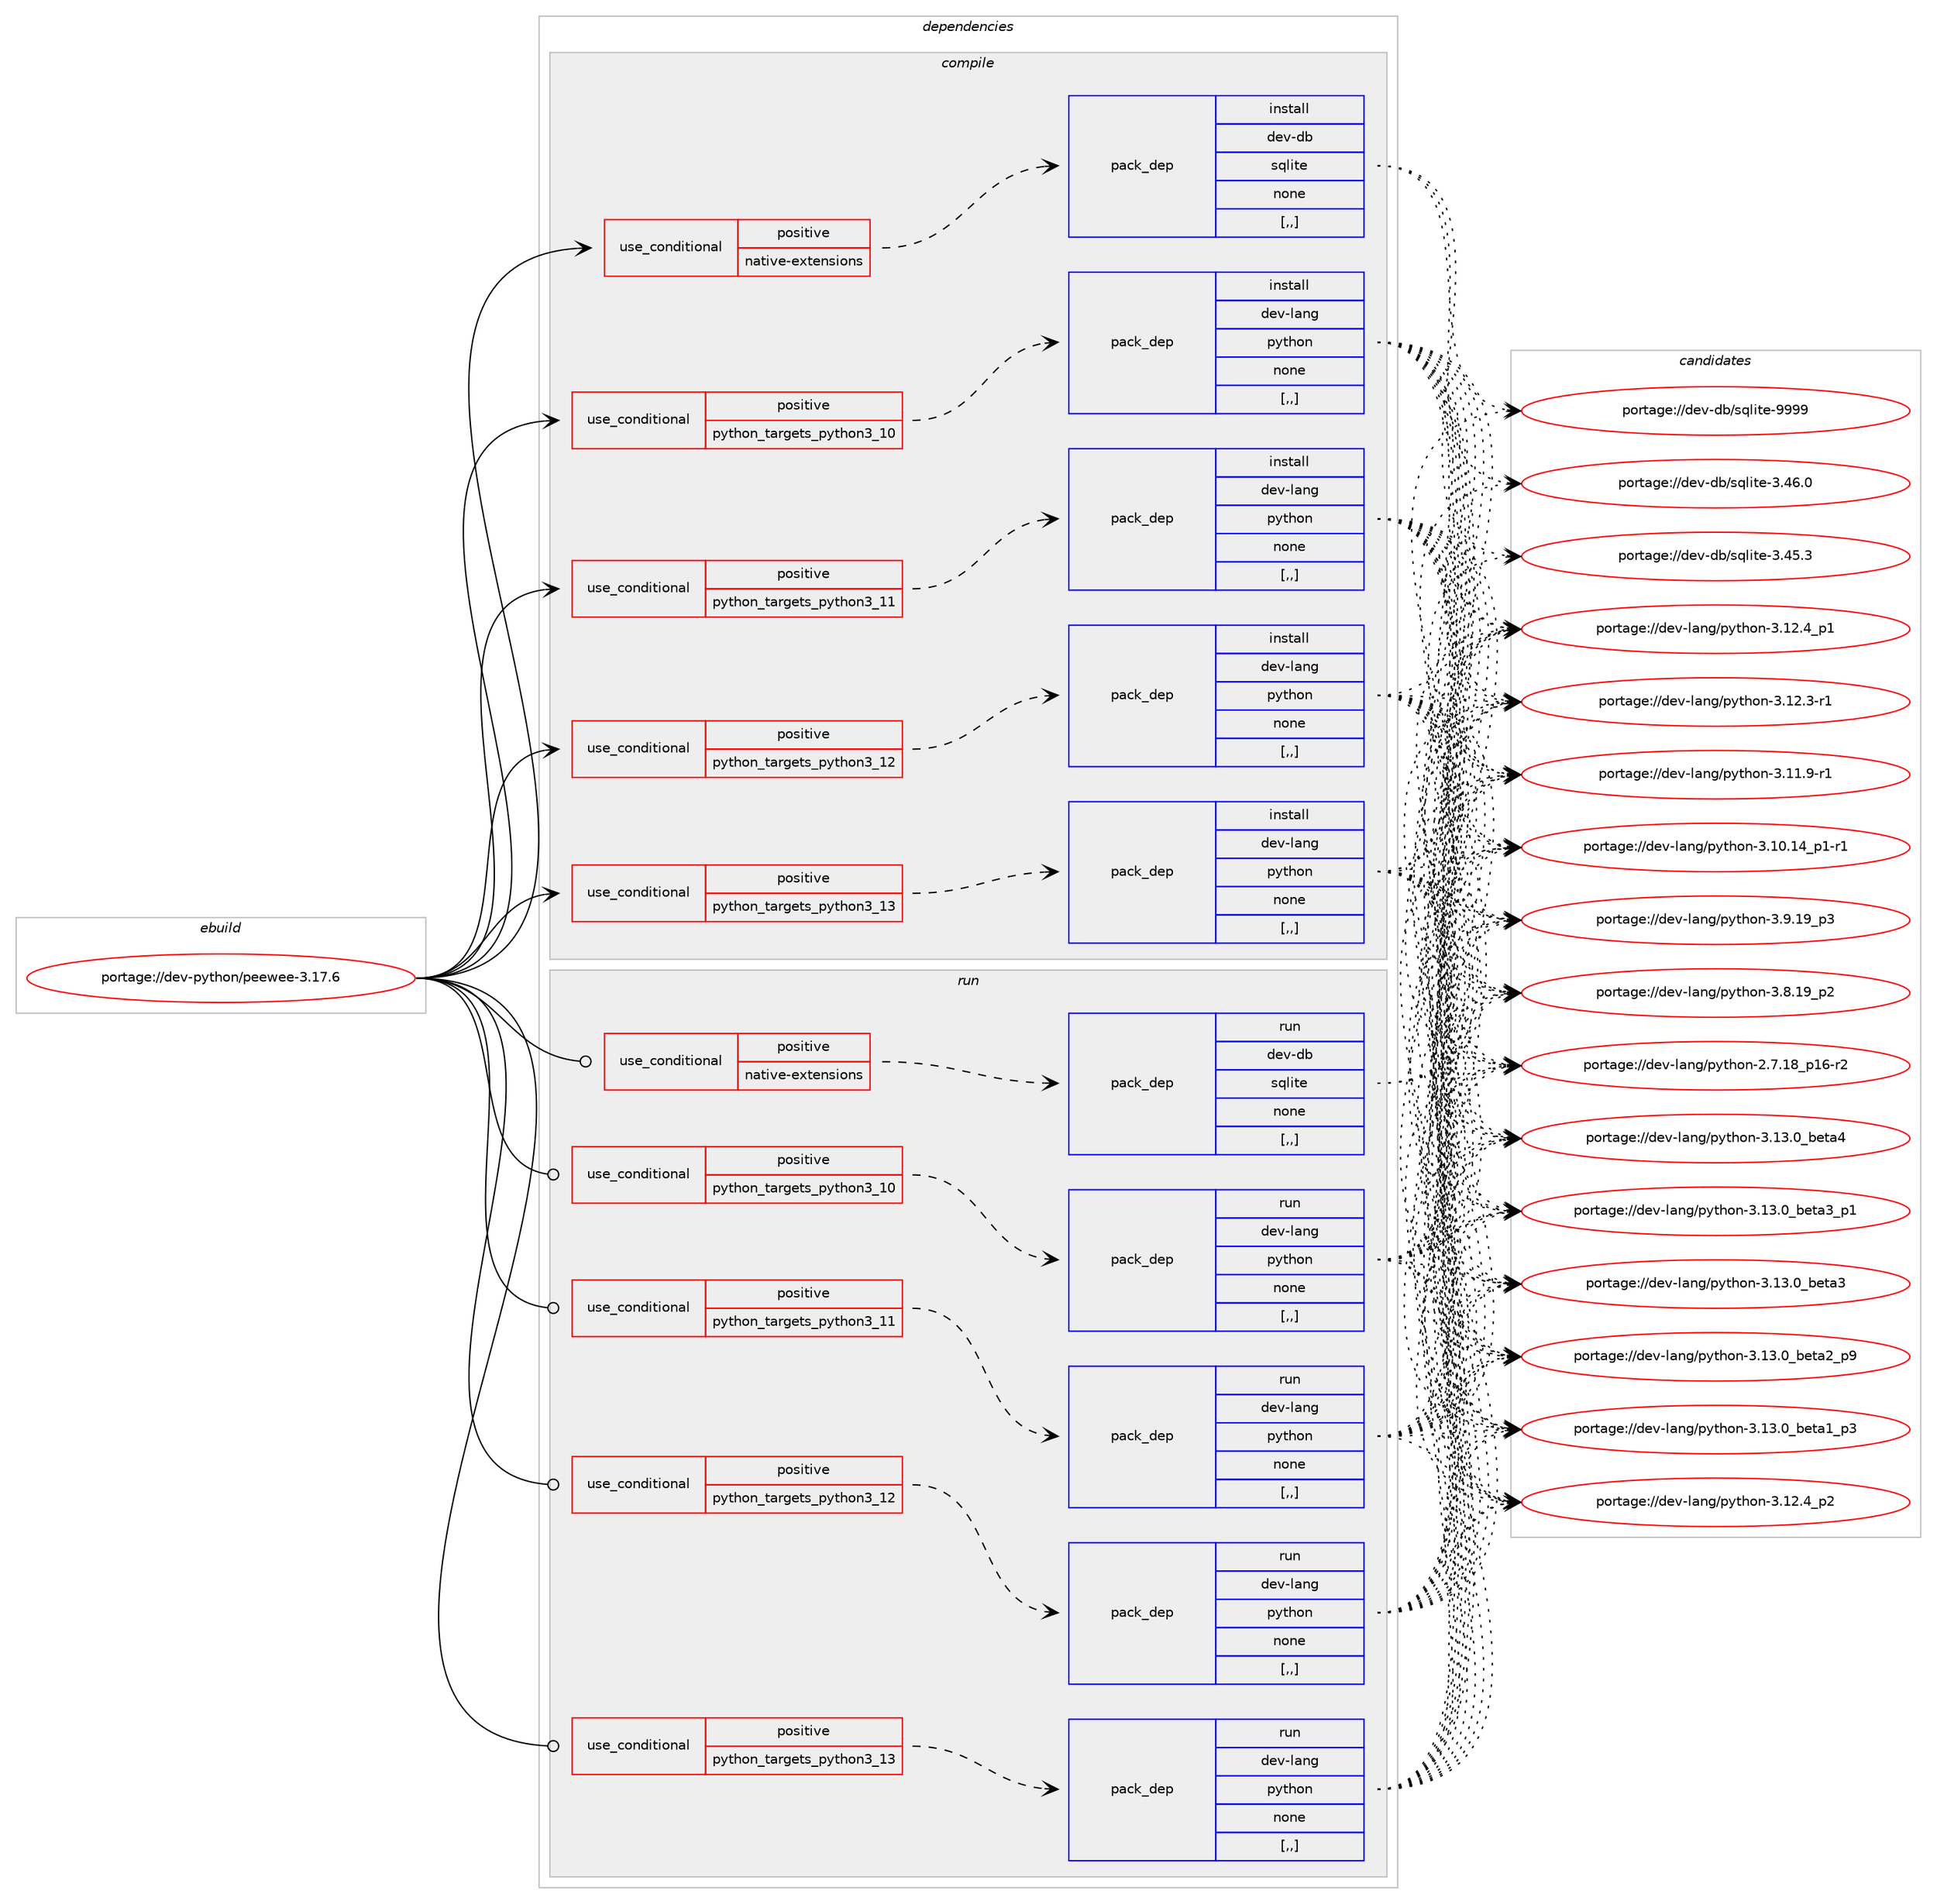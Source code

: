 digraph prolog {

# *************
# Graph options
# *************

newrank=true;
concentrate=true;
compound=true;
graph [rankdir=LR,fontname=Helvetica,fontsize=10,ranksep=1.5];#, ranksep=2.5, nodesep=0.2];
edge  [arrowhead=vee];
node  [fontname=Helvetica,fontsize=10];

# **********
# The ebuild
# **********

subgraph cluster_leftcol {
color=gray;
label=<<i>ebuild</i>>;
id [label="portage://dev-python/peewee-3.17.6", color=red, width=4, href="../dev-python/peewee-3.17.6.svg"];
}

# ****************
# The dependencies
# ****************

subgraph cluster_midcol {
color=gray;
label=<<i>dependencies</i>>;
subgraph cluster_compile {
fillcolor="#eeeeee";
style=filled;
label=<<i>compile</i>>;
subgraph cond35855 {
dependency154096 [label=<<TABLE BORDER="0" CELLBORDER="1" CELLSPACING="0" CELLPADDING="4"><TR><TD ROWSPAN="3" CELLPADDING="10">use_conditional</TD></TR><TR><TD>positive</TD></TR><TR><TD>native-extensions</TD></TR></TABLE>>, shape=none, color=red];
subgraph pack116990 {
dependency154097 [label=<<TABLE BORDER="0" CELLBORDER="1" CELLSPACING="0" CELLPADDING="4" WIDTH="220"><TR><TD ROWSPAN="6" CELLPADDING="30">pack_dep</TD></TR><TR><TD WIDTH="110">install</TD></TR><TR><TD>dev-db</TD></TR><TR><TD>sqlite</TD></TR><TR><TD>none</TD></TR><TR><TD>[,,]</TD></TR></TABLE>>, shape=none, color=blue];
}
dependency154096:e -> dependency154097:w [weight=20,style="dashed",arrowhead="vee"];
}
id:e -> dependency154096:w [weight=20,style="solid",arrowhead="vee"];
subgraph cond35856 {
dependency154098 [label=<<TABLE BORDER="0" CELLBORDER="1" CELLSPACING="0" CELLPADDING="4"><TR><TD ROWSPAN="3" CELLPADDING="10">use_conditional</TD></TR><TR><TD>positive</TD></TR><TR><TD>python_targets_python3_10</TD></TR></TABLE>>, shape=none, color=red];
subgraph pack116991 {
dependency154099 [label=<<TABLE BORDER="0" CELLBORDER="1" CELLSPACING="0" CELLPADDING="4" WIDTH="220"><TR><TD ROWSPAN="6" CELLPADDING="30">pack_dep</TD></TR><TR><TD WIDTH="110">install</TD></TR><TR><TD>dev-lang</TD></TR><TR><TD>python</TD></TR><TR><TD>none</TD></TR><TR><TD>[,,]</TD></TR></TABLE>>, shape=none, color=blue];
}
dependency154098:e -> dependency154099:w [weight=20,style="dashed",arrowhead="vee"];
}
id:e -> dependency154098:w [weight=20,style="solid",arrowhead="vee"];
subgraph cond35857 {
dependency154100 [label=<<TABLE BORDER="0" CELLBORDER="1" CELLSPACING="0" CELLPADDING="4"><TR><TD ROWSPAN="3" CELLPADDING="10">use_conditional</TD></TR><TR><TD>positive</TD></TR><TR><TD>python_targets_python3_11</TD></TR></TABLE>>, shape=none, color=red];
subgraph pack116992 {
dependency154101 [label=<<TABLE BORDER="0" CELLBORDER="1" CELLSPACING="0" CELLPADDING="4" WIDTH="220"><TR><TD ROWSPAN="6" CELLPADDING="30">pack_dep</TD></TR><TR><TD WIDTH="110">install</TD></TR><TR><TD>dev-lang</TD></TR><TR><TD>python</TD></TR><TR><TD>none</TD></TR><TR><TD>[,,]</TD></TR></TABLE>>, shape=none, color=blue];
}
dependency154100:e -> dependency154101:w [weight=20,style="dashed",arrowhead="vee"];
}
id:e -> dependency154100:w [weight=20,style="solid",arrowhead="vee"];
subgraph cond35858 {
dependency154102 [label=<<TABLE BORDER="0" CELLBORDER="1" CELLSPACING="0" CELLPADDING="4"><TR><TD ROWSPAN="3" CELLPADDING="10">use_conditional</TD></TR><TR><TD>positive</TD></TR><TR><TD>python_targets_python3_12</TD></TR></TABLE>>, shape=none, color=red];
subgraph pack116993 {
dependency154103 [label=<<TABLE BORDER="0" CELLBORDER="1" CELLSPACING="0" CELLPADDING="4" WIDTH="220"><TR><TD ROWSPAN="6" CELLPADDING="30">pack_dep</TD></TR><TR><TD WIDTH="110">install</TD></TR><TR><TD>dev-lang</TD></TR><TR><TD>python</TD></TR><TR><TD>none</TD></TR><TR><TD>[,,]</TD></TR></TABLE>>, shape=none, color=blue];
}
dependency154102:e -> dependency154103:w [weight=20,style="dashed",arrowhead="vee"];
}
id:e -> dependency154102:w [weight=20,style="solid",arrowhead="vee"];
subgraph cond35859 {
dependency154104 [label=<<TABLE BORDER="0" CELLBORDER="1" CELLSPACING="0" CELLPADDING="4"><TR><TD ROWSPAN="3" CELLPADDING="10">use_conditional</TD></TR><TR><TD>positive</TD></TR><TR><TD>python_targets_python3_13</TD></TR></TABLE>>, shape=none, color=red];
subgraph pack116994 {
dependency154105 [label=<<TABLE BORDER="0" CELLBORDER="1" CELLSPACING="0" CELLPADDING="4" WIDTH="220"><TR><TD ROWSPAN="6" CELLPADDING="30">pack_dep</TD></TR><TR><TD WIDTH="110">install</TD></TR><TR><TD>dev-lang</TD></TR><TR><TD>python</TD></TR><TR><TD>none</TD></TR><TR><TD>[,,]</TD></TR></TABLE>>, shape=none, color=blue];
}
dependency154104:e -> dependency154105:w [weight=20,style="dashed",arrowhead="vee"];
}
id:e -> dependency154104:w [weight=20,style="solid",arrowhead="vee"];
}
subgraph cluster_compileandrun {
fillcolor="#eeeeee";
style=filled;
label=<<i>compile and run</i>>;
}
subgraph cluster_run {
fillcolor="#eeeeee";
style=filled;
label=<<i>run</i>>;
subgraph cond35860 {
dependency154106 [label=<<TABLE BORDER="0" CELLBORDER="1" CELLSPACING="0" CELLPADDING="4"><TR><TD ROWSPAN="3" CELLPADDING="10">use_conditional</TD></TR><TR><TD>positive</TD></TR><TR><TD>native-extensions</TD></TR></TABLE>>, shape=none, color=red];
subgraph pack116995 {
dependency154107 [label=<<TABLE BORDER="0" CELLBORDER="1" CELLSPACING="0" CELLPADDING="4" WIDTH="220"><TR><TD ROWSPAN="6" CELLPADDING="30">pack_dep</TD></TR><TR><TD WIDTH="110">run</TD></TR><TR><TD>dev-db</TD></TR><TR><TD>sqlite</TD></TR><TR><TD>none</TD></TR><TR><TD>[,,]</TD></TR></TABLE>>, shape=none, color=blue];
}
dependency154106:e -> dependency154107:w [weight=20,style="dashed",arrowhead="vee"];
}
id:e -> dependency154106:w [weight=20,style="solid",arrowhead="odot"];
subgraph cond35861 {
dependency154108 [label=<<TABLE BORDER="0" CELLBORDER="1" CELLSPACING="0" CELLPADDING="4"><TR><TD ROWSPAN="3" CELLPADDING="10">use_conditional</TD></TR><TR><TD>positive</TD></TR><TR><TD>python_targets_python3_10</TD></TR></TABLE>>, shape=none, color=red];
subgraph pack116996 {
dependency154109 [label=<<TABLE BORDER="0" CELLBORDER="1" CELLSPACING="0" CELLPADDING="4" WIDTH="220"><TR><TD ROWSPAN="6" CELLPADDING="30">pack_dep</TD></TR><TR><TD WIDTH="110">run</TD></TR><TR><TD>dev-lang</TD></TR><TR><TD>python</TD></TR><TR><TD>none</TD></TR><TR><TD>[,,]</TD></TR></TABLE>>, shape=none, color=blue];
}
dependency154108:e -> dependency154109:w [weight=20,style="dashed",arrowhead="vee"];
}
id:e -> dependency154108:w [weight=20,style="solid",arrowhead="odot"];
subgraph cond35862 {
dependency154110 [label=<<TABLE BORDER="0" CELLBORDER="1" CELLSPACING="0" CELLPADDING="4"><TR><TD ROWSPAN="3" CELLPADDING="10">use_conditional</TD></TR><TR><TD>positive</TD></TR><TR><TD>python_targets_python3_11</TD></TR></TABLE>>, shape=none, color=red];
subgraph pack116997 {
dependency154111 [label=<<TABLE BORDER="0" CELLBORDER="1" CELLSPACING="0" CELLPADDING="4" WIDTH="220"><TR><TD ROWSPAN="6" CELLPADDING="30">pack_dep</TD></TR><TR><TD WIDTH="110">run</TD></TR><TR><TD>dev-lang</TD></TR><TR><TD>python</TD></TR><TR><TD>none</TD></TR><TR><TD>[,,]</TD></TR></TABLE>>, shape=none, color=blue];
}
dependency154110:e -> dependency154111:w [weight=20,style="dashed",arrowhead="vee"];
}
id:e -> dependency154110:w [weight=20,style="solid",arrowhead="odot"];
subgraph cond35863 {
dependency154112 [label=<<TABLE BORDER="0" CELLBORDER="1" CELLSPACING="0" CELLPADDING="4"><TR><TD ROWSPAN="3" CELLPADDING="10">use_conditional</TD></TR><TR><TD>positive</TD></TR><TR><TD>python_targets_python3_12</TD></TR></TABLE>>, shape=none, color=red];
subgraph pack116998 {
dependency154113 [label=<<TABLE BORDER="0" CELLBORDER="1" CELLSPACING="0" CELLPADDING="4" WIDTH="220"><TR><TD ROWSPAN="6" CELLPADDING="30">pack_dep</TD></TR><TR><TD WIDTH="110">run</TD></TR><TR><TD>dev-lang</TD></TR><TR><TD>python</TD></TR><TR><TD>none</TD></TR><TR><TD>[,,]</TD></TR></TABLE>>, shape=none, color=blue];
}
dependency154112:e -> dependency154113:w [weight=20,style="dashed",arrowhead="vee"];
}
id:e -> dependency154112:w [weight=20,style="solid",arrowhead="odot"];
subgraph cond35864 {
dependency154114 [label=<<TABLE BORDER="0" CELLBORDER="1" CELLSPACING="0" CELLPADDING="4"><TR><TD ROWSPAN="3" CELLPADDING="10">use_conditional</TD></TR><TR><TD>positive</TD></TR><TR><TD>python_targets_python3_13</TD></TR></TABLE>>, shape=none, color=red];
subgraph pack116999 {
dependency154115 [label=<<TABLE BORDER="0" CELLBORDER="1" CELLSPACING="0" CELLPADDING="4" WIDTH="220"><TR><TD ROWSPAN="6" CELLPADDING="30">pack_dep</TD></TR><TR><TD WIDTH="110">run</TD></TR><TR><TD>dev-lang</TD></TR><TR><TD>python</TD></TR><TR><TD>none</TD></TR><TR><TD>[,,]</TD></TR></TABLE>>, shape=none, color=blue];
}
dependency154114:e -> dependency154115:w [weight=20,style="dashed",arrowhead="vee"];
}
id:e -> dependency154114:w [weight=20,style="solid",arrowhead="odot"];
}
}

# **************
# The candidates
# **************

subgraph cluster_choices {
rank=same;
color=gray;
label=<<i>candidates</i>>;

subgraph choice116990 {
color=black;
nodesep=1;
choice1001011184510098471151131081051161014557575757 [label="portage://dev-db/sqlite-9999", color=red, width=4,href="../dev-db/sqlite-9999.svg"];
choice10010111845100984711511310810511610145514652544648 [label="portage://dev-db/sqlite-3.46.0", color=red, width=4,href="../dev-db/sqlite-3.46.0.svg"];
choice10010111845100984711511310810511610145514652534651 [label="portage://dev-db/sqlite-3.45.3", color=red, width=4,href="../dev-db/sqlite-3.45.3.svg"];
dependency154097:e -> choice1001011184510098471151131081051161014557575757:w [style=dotted,weight="100"];
dependency154097:e -> choice10010111845100984711511310810511610145514652544648:w [style=dotted,weight="100"];
dependency154097:e -> choice10010111845100984711511310810511610145514652534651:w [style=dotted,weight="100"];
}
subgraph choice116991 {
color=black;
nodesep=1;
choice1001011184510897110103471121211161041111104551464951464895981011169752 [label="portage://dev-lang/python-3.13.0_beta4", color=red, width=4,href="../dev-lang/python-3.13.0_beta4.svg"];
choice10010111845108971101034711212111610411111045514649514648959810111697519511249 [label="portage://dev-lang/python-3.13.0_beta3_p1", color=red, width=4,href="../dev-lang/python-3.13.0_beta3_p1.svg"];
choice1001011184510897110103471121211161041111104551464951464895981011169751 [label="portage://dev-lang/python-3.13.0_beta3", color=red, width=4,href="../dev-lang/python-3.13.0_beta3.svg"];
choice10010111845108971101034711212111610411111045514649514648959810111697509511257 [label="portage://dev-lang/python-3.13.0_beta2_p9", color=red, width=4,href="../dev-lang/python-3.13.0_beta2_p9.svg"];
choice10010111845108971101034711212111610411111045514649514648959810111697499511251 [label="portage://dev-lang/python-3.13.0_beta1_p3", color=red, width=4,href="../dev-lang/python-3.13.0_beta1_p3.svg"];
choice100101118451089711010347112121116104111110455146495046529511250 [label="portage://dev-lang/python-3.12.4_p2", color=red, width=4,href="../dev-lang/python-3.12.4_p2.svg"];
choice100101118451089711010347112121116104111110455146495046529511249 [label="portage://dev-lang/python-3.12.4_p1", color=red, width=4,href="../dev-lang/python-3.12.4_p1.svg"];
choice100101118451089711010347112121116104111110455146495046514511449 [label="portage://dev-lang/python-3.12.3-r1", color=red, width=4,href="../dev-lang/python-3.12.3-r1.svg"];
choice100101118451089711010347112121116104111110455146494946574511449 [label="portage://dev-lang/python-3.11.9-r1", color=red, width=4,href="../dev-lang/python-3.11.9-r1.svg"];
choice100101118451089711010347112121116104111110455146494846495295112494511449 [label="portage://dev-lang/python-3.10.14_p1-r1", color=red, width=4,href="../dev-lang/python-3.10.14_p1-r1.svg"];
choice100101118451089711010347112121116104111110455146574649579511251 [label="portage://dev-lang/python-3.9.19_p3", color=red, width=4,href="../dev-lang/python-3.9.19_p3.svg"];
choice100101118451089711010347112121116104111110455146564649579511250 [label="portage://dev-lang/python-3.8.19_p2", color=red, width=4,href="../dev-lang/python-3.8.19_p2.svg"];
choice100101118451089711010347112121116104111110455046554649569511249544511450 [label="portage://dev-lang/python-2.7.18_p16-r2", color=red, width=4,href="../dev-lang/python-2.7.18_p16-r2.svg"];
dependency154099:e -> choice1001011184510897110103471121211161041111104551464951464895981011169752:w [style=dotted,weight="100"];
dependency154099:e -> choice10010111845108971101034711212111610411111045514649514648959810111697519511249:w [style=dotted,weight="100"];
dependency154099:e -> choice1001011184510897110103471121211161041111104551464951464895981011169751:w [style=dotted,weight="100"];
dependency154099:e -> choice10010111845108971101034711212111610411111045514649514648959810111697509511257:w [style=dotted,weight="100"];
dependency154099:e -> choice10010111845108971101034711212111610411111045514649514648959810111697499511251:w [style=dotted,weight="100"];
dependency154099:e -> choice100101118451089711010347112121116104111110455146495046529511250:w [style=dotted,weight="100"];
dependency154099:e -> choice100101118451089711010347112121116104111110455146495046529511249:w [style=dotted,weight="100"];
dependency154099:e -> choice100101118451089711010347112121116104111110455146495046514511449:w [style=dotted,weight="100"];
dependency154099:e -> choice100101118451089711010347112121116104111110455146494946574511449:w [style=dotted,weight="100"];
dependency154099:e -> choice100101118451089711010347112121116104111110455146494846495295112494511449:w [style=dotted,weight="100"];
dependency154099:e -> choice100101118451089711010347112121116104111110455146574649579511251:w [style=dotted,weight="100"];
dependency154099:e -> choice100101118451089711010347112121116104111110455146564649579511250:w [style=dotted,weight="100"];
dependency154099:e -> choice100101118451089711010347112121116104111110455046554649569511249544511450:w [style=dotted,weight="100"];
}
subgraph choice116992 {
color=black;
nodesep=1;
choice1001011184510897110103471121211161041111104551464951464895981011169752 [label="portage://dev-lang/python-3.13.0_beta4", color=red, width=4,href="../dev-lang/python-3.13.0_beta4.svg"];
choice10010111845108971101034711212111610411111045514649514648959810111697519511249 [label="portage://dev-lang/python-3.13.0_beta3_p1", color=red, width=4,href="../dev-lang/python-3.13.0_beta3_p1.svg"];
choice1001011184510897110103471121211161041111104551464951464895981011169751 [label="portage://dev-lang/python-3.13.0_beta3", color=red, width=4,href="../dev-lang/python-3.13.0_beta3.svg"];
choice10010111845108971101034711212111610411111045514649514648959810111697509511257 [label="portage://dev-lang/python-3.13.0_beta2_p9", color=red, width=4,href="../dev-lang/python-3.13.0_beta2_p9.svg"];
choice10010111845108971101034711212111610411111045514649514648959810111697499511251 [label="portage://dev-lang/python-3.13.0_beta1_p3", color=red, width=4,href="../dev-lang/python-3.13.0_beta1_p3.svg"];
choice100101118451089711010347112121116104111110455146495046529511250 [label="portage://dev-lang/python-3.12.4_p2", color=red, width=4,href="../dev-lang/python-3.12.4_p2.svg"];
choice100101118451089711010347112121116104111110455146495046529511249 [label="portage://dev-lang/python-3.12.4_p1", color=red, width=4,href="../dev-lang/python-3.12.4_p1.svg"];
choice100101118451089711010347112121116104111110455146495046514511449 [label="portage://dev-lang/python-3.12.3-r1", color=red, width=4,href="../dev-lang/python-3.12.3-r1.svg"];
choice100101118451089711010347112121116104111110455146494946574511449 [label="portage://dev-lang/python-3.11.9-r1", color=red, width=4,href="../dev-lang/python-3.11.9-r1.svg"];
choice100101118451089711010347112121116104111110455146494846495295112494511449 [label="portage://dev-lang/python-3.10.14_p1-r1", color=red, width=4,href="../dev-lang/python-3.10.14_p1-r1.svg"];
choice100101118451089711010347112121116104111110455146574649579511251 [label="portage://dev-lang/python-3.9.19_p3", color=red, width=4,href="../dev-lang/python-3.9.19_p3.svg"];
choice100101118451089711010347112121116104111110455146564649579511250 [label="portage://dev-lang/python-3.8.19_p2", color=red, width=4,href="../dev-lang/python-3.8.19_p2.svg"];
choice100101118451089711010347112121116104111110455046554649569511249544511450 [label="portage://dev-lang/python-2.7.18_p16-r2", color=red, width=4,href="../dev-lang/python-2.7.18_p16-r2.svg"];
dependency154101:e -> choice1001011184510897110103471121211161041111104551464951464895981011169752:w [style=dotted,weight="100"];
dependency154101:e -> choice10010111845108971101034711212111610411111045514649514648959810111697519511249:w [style=dotted,weight="100"];
dependency154101:e -> choice1001011184510897110103471121211161041111104551464951464895981011169751:w [style=dotted,weight="100"];
dependency154101:e -> choice10010111845108971101034711212111610411111045514649514648959810111697509511257:w [style=dotted,weight="100"];
dependency154101:e -> choice10010111845108971101034711212111610411111045514649514648959810111697499511251:w [style=dotted,weight="100"];
dependency154101:e -> choice100101118451089711010347112121116104111110455146495046529511250:w [style=dotted,weight="100"];
dependency154101:e -> choice100101118451089711010347112121116104111110455146495046529511249:w [style=dotted,weight="100"];
dependency154101:e -> choice100101118451089711010347112121116104111110455146495046514511449:w [style=dotted,weight="100"];
dependency154101:e -> choice100101118451089711010347112121116104111110455146494946574511449:w [style=dotted,weight="100"];
dependency154101:e -> choice100101118451089711010347112121116104111110455146494846495295112494511449:w [style=dotted,weight="100"];
dependency154101:e -> choice100101118451089711010347112121116104111110455146574649579511251:w [style=dotted,weight="100"];
dependency154101:e -> choice100101118451089711010347112121116104111110455146564649579511250:w [style=dotted,weight="100"];
dependency154101:e -> choice100101118451089711010347112121116104111110455046554649569511249544511450:w [style=dotted,weight="100"];
}
subgraph choice116993 {
color=black;
nodesep=1;
choice1001011184510897110103471121211161041111104551464951464895981011169752 [label="portage://dev-lang/python-3.13.0_beta4", color=red, width=4,href="../dev-lang/python-3.13.0_beta4.svg"];
choice10010111845108971101034711212111610411111045514649514648959810111697519511249 [label="portage://dev-lang/python-3.13.0_beta3_p1", color=red, width=4,href="../dev-lang/python-3.13.0_beta3_p1.svg"];
choice1001011184510897110103471121211161041111104551464951464895981011169751 [label="portage://dev-lang/python-3.13.0_beta3", color=red, width=4,href="../dev-lang/python-3.13.0_beta3.svg"];
choice10010111845108971101034711212111610411111045514649514648959810111697509511257 [label="portage://dev-lang/python-3.13.0_beta2_p9", color=red, width=4,href="../dev-lang/python-3.13.0_beta2_p9.svg"];
choice10010111845108971101034711212111610411111045514649514648959810111697499511251 [label="portage://dev-lang/python-3.13.0_beta1_p3", color=red, width=4,href="../dev-lang/python-3.13.0_beta1_p3.svg"];
choice100101118451089711010347112121116104111110455146495046529511250 [label="portage://dev-lang/python-3.12.4_p2", color=red, width=4,href="../dev-lang/python-3.12.4_p2.svg"];
choice100101118451089711010347112121116104111110455146495046529511249 [label="portage://dev-lang/python-3.12.4_p1", color=red, width=4,href="../dev-lang/python-3.12.4_p1.svg"];
choice100101118451089711010347112121116104111110455146495046514511449 [label="portage://dev-lang/python-3.12.3-r1", color=red, width=4,href="../dev-lang/python-3.12.3-r1.svg"];
choice100101118451089711010347112121116104111110455146494946574511449 [label="portage://dev-lang/python-3.11.9-r1", color=red, width=4,href="../dev-lang/python-3.11.9-r1.svg"];
choice100101118451089711010347112121116104111110455146494846495295112494511449 [label="portage://dev-lang/python-3.10.14_p1-r1", color=red, width=4,href="../dev-lang/python-3.10.14_p1-r1.svg"];
choice100101118451089711010347112121116104111110455146574649579511251 [label="portage://dev-lang/python-3.9.19_p3", color=red, width=4,href="../dev-lang/python-3.9.19_p3.svg"];
choice100101118451089711010347112121116104111110455146564649579511250 [label="portage://dev-lang/python-3.8.19_p2", color=red, width=4,href="../dev-lang/python-3.8.19_p2.svg"];
choice100101118451089711010347112121116104111110455046554649569511249544511450 [label="portage://dev-lang/python-2.7.18_p16-r2", color=red, width=4,href="../dev-lang/python-2.7.18_p16-r2.svg"];
dependency154103:e -> choice1001011184510897110103471121211161041111104551464951464895981011169752:w [style=dotted,weight="100"];
dependency154103:e -> choice10010111845108971101034711212111610411111045514649514648959810111697519511249:w [style=dotted,weight="100"];
dependency154103:e -> choice1001011184510897110103471121211161041111104551464951464895981011169751:w [style=dotted,weight="100"];
dependency154103:e -> choice10010111845108971101034711212111610411111045514649514648959810111697509511257:w [style=dotted,weight="100"];
dependency154103:e -> choice10010111845108971101034711212111610411111045514649514648959810111697499511251:w [style=dotted,weight="100"];
dependency154103:e -> choice100101118451089711010347112121116104111110455146495046529511250:w [style=dotted,weight="100"];
dependency154103:e -> choice100101118451089711010347112121116104111110455146495046529511249:w [style=dotted,weight="100"];
dependency154103:e -> choice100101118451089711010347112121116104111110455146495046514511449:w [style=dotted,weight="100"];
dependency154103:e -> choice100101118451089711010347112121116104111110455146494946574511449:w [style=dotted,weight="100"];
dependency154103:e -> choice100101118451089711010347112121116104111110455146494846495295112494511449:w [style=dotted,weight="100"];
dependency154103:e -> choice100101118451089711010347112121116104111110455146574649579511251:w [style=dotted,weight="100"];
dependency154103:e -> choice100101118451089711010347112121116104111110455146564649579511250:w [style=dotted,weight="100"];
dependency154103:e -> choice100101118451089711010347112121116104111110455046554649569511249544511450:w [style=dotted,weight="100"];
}
subgraph choice116994 {
color=black;
nodesep=1;
choice1001011184510897110103471121211161041111104551464951464895981011169752 [label="portage://dev-lang/python-3.13.0_beta4", color=red, width=4,href="../dev-lang/python-3.13.0_beta4.svg"];
choice10010111845108971101034711212111610411111045514649514648959810111697519511249 [label="portage://dev-lang/python-3.13.0_beta3_p1", color=red, width=4,href="../dev-lang/python-3.13.0_beta3_p1.svg"];
choice1001011184510897110103471121211161041111104551464951464895981011169751 [label="portage://dev-lang/python-3.13.0_beta3", color=red, width=4,href="../dev-lang/python-3.13.0_beta3.svg"];
choice10010111845108971101034711212111610411111045514649514648959810111697509511257 [label="portage://dev-lang/python-3.13.0_beta2_p9", color=red, width=4,href="../dev-lang/python-3.13.0_beta2_p9.svg"];
choice10010111845108971101034711212111610411111045514649514648959810111697499511251 [label="portage://dev-lang/python-3.13.0_beta1_p3", color=red, width=4,href="../dev-lang/python-3.13.0_beta1_p3.svg"];
choice100101118451089711010347112121116104111110455146495046529511250 [label="portage://dev-lang/python-3.12.4_p2", color=red, width=4,href="../dev-lang/python-3.12.4_p2.svg"];
choice100101118451089711010347112121116104111110455146495046529511249 [label="portage://dev-lang/python-3.12.4_p1", color=red, width=4,href="../dev-lang/python-3.12.4_p1.svg"];
choice100101118451089711010347112121116104111110455146495046514511449 [label="portage://dev-lang/python-3.12.3-r1", color=red, width=4,href="../dev-lang/python-3.12.3-r1.svg"];
choice100101118451089711010347112121116104111110455146494946574511449 [label="portage://dev-lang/python-3.11.9-r1", color=red, width=4,href="../dev-lang/python-3.11.9-r1.svg"];
choice100101118451089711010347112121116104111110455146494846495295112494511449 [label="portage://dev-lang/python-3.10.14_p1-r1", color=red, width=4,href="../dev-lang/python-3.10.14_p1-r1.svg"];
choice100101118451089711010347112121116104111110455146574649579511251 [label="portage://dev-lang/python-3.9.19_p3", color=red, width=4,href="../dev-lang/python-3.9.19_p3.svg"];
choice100101118451089711010347112121116104111110455146564649579511250 [label="portage://dev-lang/python-3.8.19_p2", color=red, width=4,href="../dev-lang/python-3.8.19_p2.svg"];
choice100101118451089711010347112121116104111110455046554649569511249544511450 [label="portage://dev-lang/python-2.7.18_p16-r2", color=red, width=4,href="../dev-lang/python-2.7.18_p16-r2.svg"];
dependency154105:e -> choice1001011184510897110103471121211161041111104551464951464895981011169752:w [style=dotted,weight="100"];
dependency154105:e -> choice10010111845108971101034711212111610411111045514649514648959810111697519511249:w [style=dotted,weight="100"];
dependency154105:e -> choice1001011184510897110103471121211161041111104551464951464895981011169751:w [style=dotted,weight="100"];
dependency154105:e -> choice10010111845108971101034711212111610411111045514649514648959810111697509511257:w [style=dotted,weight="100"];
dependency154105:e -> choice10010111845108971101034711212111610411111045514649514648959810111697499511251:w [style=dotted,weight="100"];
dependency154105:e -> choice100101118451089711010347112121116104111110455146495046529511250:w [style=dotted,weight="100"];
dependency154105:e -> choice100101118451089711010347112121116104111110455146495046529511249:w [style=dotted,weight="100"];
dependency154105:e -> choice100101118451089711010347112121116104111110455146495046514511449:w [style=dotted,weight="100"];
dependency154105:e -> choice100101118451089711010347112121116104111110455146494946574511449:w [style=dotted,weight="100"];
dependency154105:e -> choice100101118451089711010347112121116104111110455146494846495295112494511449:w [style=dotted,weight="100"];
dependency154105:e -> choice100101118451089711010347112121116104111110455146574649579511251:w [style=dotted,weight="100"];
dependency154105:e -> choice100101118451089711010347112121116104111110455146564649579511250:w [style=dotted,weight="100"];
dependency154105:e -> choice100101118451089711010347112121116104111110455046554649569511249544511450:w [style=dotted,weight="100"];
}
subgraph choice116995 {
color=black;
nodesep=1;
choice1001011184510098471151131081051161014557575757 [label="portage://dev-db/sqlite-9999", color=red, width=4,href="../dev-db/sqlite-9999.svg"];
choice10010111845100984711511310810511610145514652544648 [label="portage://dev-db/sqlite-3.46.0", color=red, width=4,href="../dev-db/sqlite-3.46.0.svg"];
choice10010111845100984711511310810511610145514652534651 [label="portage://dev-db/sqlite-3.45.3", color=red, width=4,href="../dev-db/sqlite-3.45.3.svg"];
dependency154107:e -> choice1001011184510098471151131081051161014557575757:w [style=dotted,weight="100"];
dependency154107:e -> choice10010111845100984711511310810511610145514652544648:w [style=dotted,weight="100"];
dependency154107:e -> choice10010111845100984711511310810511610145514652534651:w [style=dotted,weight="100"];
}
subgraph choice116996 {
color=black;
nodesep=1;
choice1001011184510897110103471121211161041111104551464951464895981011169752 [label="portage://dev-lang/python-3.13.0_beta4", color=red, width=4,href="../dev-lang/python-3.13.0_beta4.svg"];
choice10010111845108971101034711212111610411111045514649514648959810111697519511249 [label="portage://dev-lang/python-3.13.0_beta3_p1", color=red, width=4,href="../dev-lang/python-3.13.0_beta3_p1.svg"];
choice1001011184510897110103471121211161041111104551464951464895981011169751 [label="portage://dev-lang/python-3.13.0_beta3", color=red, width=4,href="../dev-lang/python-3.13.0_beta3.svg"];
choice10010111845108971101034711212111610411111045514649514648959810111697509511257 [label="portage://dev-lang/python-3.13.0_beta2_p9", color=red, width=4,href="../dev-lang/python-3.13.0_beta2_p9.svg"];
choice10010111845108971101034711212111610411111045514649514648959810111697499511251 [label="portage://dev-lang/python-3.13.0_beta1_p3", color=red, width=4,href="../dev-lang/python-3.13.0_beta1_p3.svg"];
choice100101118451089711010347112121116104111110455146495046529511250 [label="portage://dev-lang/python-3.12.4_p2", color=red, width=4,href="../dev-lang/python-3.12.4_p2.svg"];
choice100101118451089711010347112121116104111110455146495046529511249 [label="portage://dev-lang/python-3.12.4_p1", color=red, width=4,href="../dev-lang/python-3.12.4_p1.svg"];
choice100101118451089711010347112121116104111110455146495046514511449 [label="portage://dev-lang/python-3.12.3-r1", color=red, width=4,href="../dev-lang/python-3.12.3-r1.svg"];
choice100101118451089711010347112121116104111110455146494946574511449 [label="portage://dev-lang/python-3.11.9-r1", color=red, width=4,href="../dev-lang/python-3.11.9-r1.svg"];
choice100101118451089711010347112121116104111110455146494846495295112494511449 [label="portage://dev-lang/python-3.10.14_p1-r1", color=red, width=4,href="../dev-lang/python-3.10.14_p1-r1.svg"];
choice100101118451089711010347112121116104111110455146574649579511251 [label="portage://dev-lang/python-3.9.19_p3", color=red, width=4,href="../dev-lang/python-3.9.19_p3.svg"];
choice100101118451089711010347112121116104111110455146564649579511250 [label="portage://dev-lang/python-3.8.19_p2", color=red, width=4,href="../dev-lang/python-3.8.19_p2.svg"];
choice100101118451089711010347112121116104111110455046554649569511249544511450 [label="portage://dev-lang/python-2.7.18_p16-r2", color=red, width=4,href="../dev-lang/python-2.7.18_p16-r2.svg"];
dependency154109:e -> choice1001011184510897110103471121211161041111104551464951464895981011169752:w [style=dotted,weight="100"];
dependency154109:e -> choice10010111845108971101034711212111610411111045514649514648959810111697519511249:w [style=dotted,weight="100"];
dependency154109:e -> choice1001011184510897110103471121211161041111104551464951464895981011169751:w [style=dotted,weight="100"];
dependency154109:e -> choice10010111845108971101034711212111610411111045514649514648959810111697509511257:w [style=dotted,weight="100"];
dependency154109:e -> choice10010111845108971101034711212111610411111045514649514648959810111697499511251:w [style=dotted,weight="100"];
dependency154109:e -> choice100101118451089711010347112121116104111110455146495046529511250:w [style=dotted,weight="100"];
dependency154109:e -> choice100101118451089711010347112121116104111110455146495046529511249:w [style=dotted,weight="100"];
dependency154109:e -> choice100101118451089711010347112121116104111110455146495046514511449:w [style=dotted,weight="100"];
dependency154109:e -> choice100101118451089711010347112121116104111110455146494946574511449:w [style=dotted,weight="100"];
dependency154109:e -> choice100101118451089711010347112121116104111110455146494846495295112494511449:w [style=dotted,weight="100"];
dependency154109:e -> choice100101118451089711010347112121116104111110455146574649579511251:w [style=dotted,weight="100"];
dependency154109:e -> choice100101118451089711010347112121116104111110455146564649579511250:w [style=dotted,weight="100"];
dependency154109:e -> choice100101118451089711010347112121116104111110455046554649569511249544511450:w [style=dotted,weight="100"];
}
subgraph choice116997 {
color=black;
nodesep=1;
choice1001011184510897110103471121211161041111104551464951464895981011169752 [label="portage://dev-lang/python-3.13.0_beta4", color=red, width=4,href="../dev-lang/python-3.13.0_beta4.svg"];
choice10010111845108971101034711212111610411111045514649514648959810111697519511249 [label="portage://dev-lang/python-3.13.0_beta3_p1", color=red, width=4,href="../dev-lang/python-3.13.0_beta3_p1.svg"];
choice1001011184510897110103471121211161041111104551464951464895981011169751 [label="portage://dev-lang/python-3.13.0_beta3", color=red, width=4,href="../dev-lang/python-3.13.0_beta3.svg"];
choice10010111845108971101034711212111610411111045514649514648959810111697509511257 [label="portage://dev-lang/python-3.13.0_beta2_p9", color=red, width=4,href="../dev-lang/python-3.13.0_beta2_p9.svg"];
choice10010111845108971101034711212111610411111045514649514648959810111697499511251 [label="portage://dev-lang/python-3.13.0_beta1_p3", color=red, width=4,href="../dev-lang/python-3.13.0_beta1_p3.svg"];
choice100101118451089711010347112121116104111110455146495046529511250 [label="portage://dev-lang/python-3.12.4_p2", color=red, width=4,href="../dev-lang/python-3.12.4_p2.svg"];
choice100101118451089711010347112121116104111110455146495046529511249 [label="portage://dev-lang/python-3.12.4_p1", color=red, width=4,href="../dev-lang/python-3.12.4_p1.svg"];
choice100101118451089711010347112121116104111110455146495046514511449 [label="portage://dev-lang/python-3.12.3-r1", color=red, width=4,href="../dev-lang/python-3.12.3-r1.svg"];
choice100101118451089711010347112121116104111110455146494946574511449 [label="portage://dev-lang/python-3.11.9-r1", color=red, width=4,href="../dev-lang/python-3.11.9-r1.svg"];
choice100101118451089711010347112121116104111110455146494846495295112494511449 [label="portage://dev-lang/python-3.10.14_p1-r1", color=red, width=4,href="../dev-lang/python-3.10.14_p1-r1.svg"];
choice100101118451089711010347112121116104111110455146574649579511251 [label="portage://dev-lang/python-3.9.19_p3", color=red, width=4,href="../dev-lang/python-3.9.19_p3.svg"];
choice100101118451089711010347112121116104111110455146564649579511250 [label="portage://dev-lang/python-3.8.19_p2", color=red, width=4,href="../dev-lang/python-3.8.19_p2.svg"];
choice100101118451089711010347112121116104111110455046554649569511249544511450 [label="portage://dev-lang/python-2.7.18_p16-r2", color=red, width=4,href="../dev-lang/python-2.7.18_p16-r2.svg"];
dependency154111:e -> choice1001011184510897110103471121211161041111104551464951464895981011169752:w [style=dotted,weight="100"];
dependency154111:e -> choice10010111845108971101034711212111610411111045514649514648959810111697519511249:w [style=dotted,weight="100"];
dependency154111:e -> choice1001011184510897110103471121211161041111104551464951464895981011169751:w [style=dotted,weight="100"];
dependency154111:e -> choice10010111845108971101034711212111610411111045514649514648959810111697509511257:w [style=dotted,weight="100"];
dependency154111:e -> choice10010111845108971101034711212111610411111045514649514648959810111697499511251:w [style=dotted,weight="100"];
dependency154111:e -> choice100101118451089711010347112121116104111110455146495046529511250:w [style=dotted,weight="100"];
dependency154111:e -> choice100101118451089711010347112121116104111110455146495046529511249:w [style=dotted,weight="100"];
dependency154111:e -> choice100101118451089711010347112121116104111110455146495046514511449:w [style=dotted,weight="100"];
dependency154111:e -> choice100101118451089711010347112121116104111110455146494946574511449:w [style=dotted,weight="100"];
dependency154111:e -> choice100101118451089711010347112121116104111110455146494846495295112494511449:w [style=dotted,weight="100"];
dependency154111:e -> choice100101118451089711010347112121116104111110455146574649579511251:w [style=dotted,weight="100"];
dependency154111:e -> choice100101118451089711010347112121116104111110455146564649579511250:w [style=dotted,weight="100"];
dependency154111:e -> choice100101118451089711010347112121116104111110455046554649569511249544511450:w [style=dotted,weight="100"];
}
subgraph choice116998 {
color=black;
nodesep=1;
choice1001011184510897110103471121211161041111104551464951464895981011169752 [label="portage://dev-lang/python-3.13.0_beta4", color=red, width=4,href="../dev-lang/python-3.13.0_beta4.svg"];
choice10010111845108971101034711212111610411111045514649514648959810111697519511249 [label="portage://dev-lang/python-3.13.0_beta3_p1", color=red, width=4,href="../dev-lang/python-3.13.0_beta3_p1.svg"];
choice1001011184510897110103471121211161041111104551464951464895981011169751 [label="portage://dev-lang/python-3.13.0_beta3", color=red, width=4,href="../dev-lang/python-3.13.0_beta3.svg"];
choice10010111845108971101034711212111610411111045514649514648959810111697509511257 [label="portage://dev-lang/python-3.13.0_beta2_p9", color=red, width=4,href="../dev-lang/python-3.13.0_beta2_p9.svg"];
choice10010111845108971101034711212111610411111045514649514648959810111697499511251 [label="portage://dev-lang/python-3.13.0_beta1_p3", color=red, width=4,href="../dev-lang/python-3.13.0_beta1_p3.svg"];
choice100101118451089711010347112121116104111110455146495046529511250 [label="portage://dev-lang/python-3.12.4_p2", color=red, width=4,href="../dev-lang/python-3.12.4_p2.svg"];
choice100101118451089711010347112121116104111110455146495046529511249 [label="portage://dev-lang/python-3.12.4_p1", color=red, width=4,href="../dev-lang/python-3.12.4_p1.svg"];
choice100101118451089711010347112121116104111110455146495046514511449 [label="portage://dev-lang/python-3.12.3-r1", color=red, width=4,href="../dev-lang/python-3.12.3-r1.svg"];
choice100101118451089711010347112121116104111110455146494946574511449 [label="portage://dev-lang/python-3.11.9-r1", color=red, width=4,href="../dev-lang/python-3.11.9-r1.svg"];
choice100101118451089711010347112121116104111110455146494846495295112494511449 [label="portage://dev-lang/python-3.10.14_p1-r1", color=red, width=4,href="../dev-lang/python-3.10.14_p1-r1.svg"];
choice100101118451089711010347112121116104111110455146574649579511251 [label="portage://dev-lang/python-3.9.19_p3", color=red, width=4,href="../dev-lang/python-3.9.19_p3.svg"];
choice100101118451089711010347112121116104111110455146564649579511250 [label="portage://dev-lang/python-3.8.19_p2", color=red, width=4,href="../dev-lang/python-3.8.19_p2.svg"];
choice100101118451089711010347112121116104111110455046554649569511249544511450 [label="portage://dev-lang/python-2.7.18_p16-r2", color=red, width=4,href="../dev-lang/python-2.7.18_p16-r2.svg"];
dependency154113:e -> choice1001011184510897110103471121211161041111104551464951464895981011169752:w [style=dotted,weight="100"];
dependency154113:e -> choice10010111845108971101034711212111610411111045514649514648959810111697519511249:w [style=dotted,weight="100"];
dependency154113:e -> choice1001011184510897110103471121211161041111104551464951464895981011169751:w [style=dotted,weight="100"];
dependency154113:e -> choice10010111845108971101034711212111610411111045514649514648959810111697509511257:w [style=dotted,weight="100"];
dependency154113:e -> choice10010111845108971101034711212111610411111045514649514648959810111697499511251:w [style=dotted,weight="100"];
dependency154113:e -> choice100101118451089711010347112121116104111110455146495046529511250:w [style=dotted,weight="100"];
dependency154113:e -> choice100101118451089711010347112121116104111110455146495046529511249:w [style=dotted,weight="100"];
dependency154113:e -> choice100101118451089711010347112121116104111110455146495046514511449:w [style=dotted,weight="100"];
dependency154113:e -> choice100101118451089711010347112121116104111110455146494946574511449:w [style=dotted,weight="100"];
dependency154113:e -> choice100101118451089711010347112121116104111110455146494846495295112494511449:w [style=dotted,weight="100"];
dependency154113:e -> choice100101118451089711010347112121116104111110455146574649579511251:w [style=dotted,weight="100"];
dependency154113:e -> choice100101118451089711010347112121116104111110455146564649579511250:w [style=dotted,weight="100"];
dependency154113:e -> choice100101118451089711010347112121116104111110455046554649569511249544511450:w [style=dotted,weight="100"];
}
subgraph choice116999 {
color=black;
nodesep=1;
choice1001011184510897110103471121211161041111104551464951464895981011169752 [label="portage://dev-lang/python-3.13.0_beta4", color=red, width=4,href="../dev-lang/python-3.13.0_beta4.svg"];
choice10010111845108971101034711212111610411111045514649514648959810111697519511249 [label="portage://dev-lang/python-3.13.0_beta3_p1", color=red, width=4,href="../dev-lang/python-3.13.0_beta3_p1.svg"];
choice1001011184510897110103471121211161041111104551464951464895981011169751 [label="portage://dev-lang/python-3.13.0_beta3", color=red, width=4,href="../dev-lang/python-3.13.0_beta3.svg"];
choice10010111845108971101034711212111610411111045514649514648959810111697509511257 [label="portage://dev-lang/python-3.13.0_beta2_p9", color=red, width=4,href="../dev-lang/python-3.13.0_beta2_p9.svg"];
choice10010111845108971101034711212111610411111045514649514648959810111697499511251 [label="portage://dev-lang/python-3.13.0_beta1_p3", color=red, width=4,href="../dev-lang/python-3.13.0_beta1_p3.svg"];
choice100101118451089711010347112121116104111110455146495046529511250 [label="portage://dev-lang/python-3.12.4_p2", color=red, width=4,href="../dev-lang/python-3.12.4_p2.svg"];
choice100101118451089711010347112121116104111110455146495046529511249 [label="portage://dev-lang/python-3.12.4_p1", color=red, width=4,href="../dev-lang/python-3.12.4_p1.svg"];
choice100101118451089711010347112121116104111110455146495046514511449 [label="portage://dev-lang/python-3.12.3-r1", color=red, width=4,href="../dev-lang/python-3.12.3-r1.svg"];
choice100101118451089711010347112121116104111110455146494946574511449 [label="portage://dev-lang/python-3.11.9-r1", color=red, width=4,href="../dev-lang/python-3.11.9-r1.svg"];
choice100101118451089711010347112121116104111110455146494846495295112494511449 [label="portage://dev-lang/python-3.10.14_p1-r1", color=red, width=4,href="../dev-lang/python-3.10.14_p1-r1.svg"];
choice100101118451089711010347112121116104111110455146574649579511251 [label="portage://dev-lang/python-3.9.19_p3", color=red, width=4,href="../dev-lang/python-3.9.19_p3.svg"];
choice100101118451089711010347112121116104111110455146564649579511250 [label="portage://dev-lang/python-3.8.19_p2", color=red, width=4,href="../dev-lang/python-3.8.19_p2.svg"];
choice100101118451089711010347112121116104111110455046554649569511249544511450 [label="portage://dev-lang/python-2.7.18_p16-r2", color=red, width=4,href="../dev-lang/python-2.7.18_p16-r2.svg"];
dependency154115:e -> choice1001011184510897110103471121211161041111104551464951464895981011169752:w [style=dotted,weight="100"];
dependency154115:e -> choice10010111845108971101034711212111610411111045514649514648959810111697519511249:w [style=dotted,weight="100"];
dependency154115:e -> choice1001011184510897110103471121211161041111104551464951464895981011169751:w [style=dotted,weight="100"];
dependency154115:e -> choice10010111845108971101034711212111610411111045514649514648959810111697509511257:w [style=dotted,weight="100"];
dependency154115:e -> choice10010111845108971101034711212111610411111045514649514648959810111697499511251:w [style=dotted,weight="100"];
dependency154115:e -> choice100101118451089711010347112121116104111110455146495046529511250:w [style=dotted,weight="100"];
dependency154115:e -> choice100101118451089711010347112121116104111110455146495046529511249:w [style=dotted,weight="100"];
dependency154115:e -> choice100101118451089711010347112121116104111110455146495046514511449:w [style=dotted,weight="100"];
dependency154115:e -> choice100101118451089711010347112121116104111110455146494946574511449:w [style=dotted,weight="100"];
dependency154115:e -> choice100101118451089711010347112121116104111110455146494846495295112494511449:w [style=dotted,weight="100"];
dependency154115:e -> choice100101118451089711010347112121116104111110455146574649579511251:w [style=dotted,weight="100"];
dependency154115:e -> choice100101118451089711010347112121116104111110455146564649579511250:w [style=dotted,weight="100"];
dependency154115:e -> choice100101118451089711010347112121116104111110455046554649569511249544511450:w [style=dotted,weight="100"];
}
}

}
